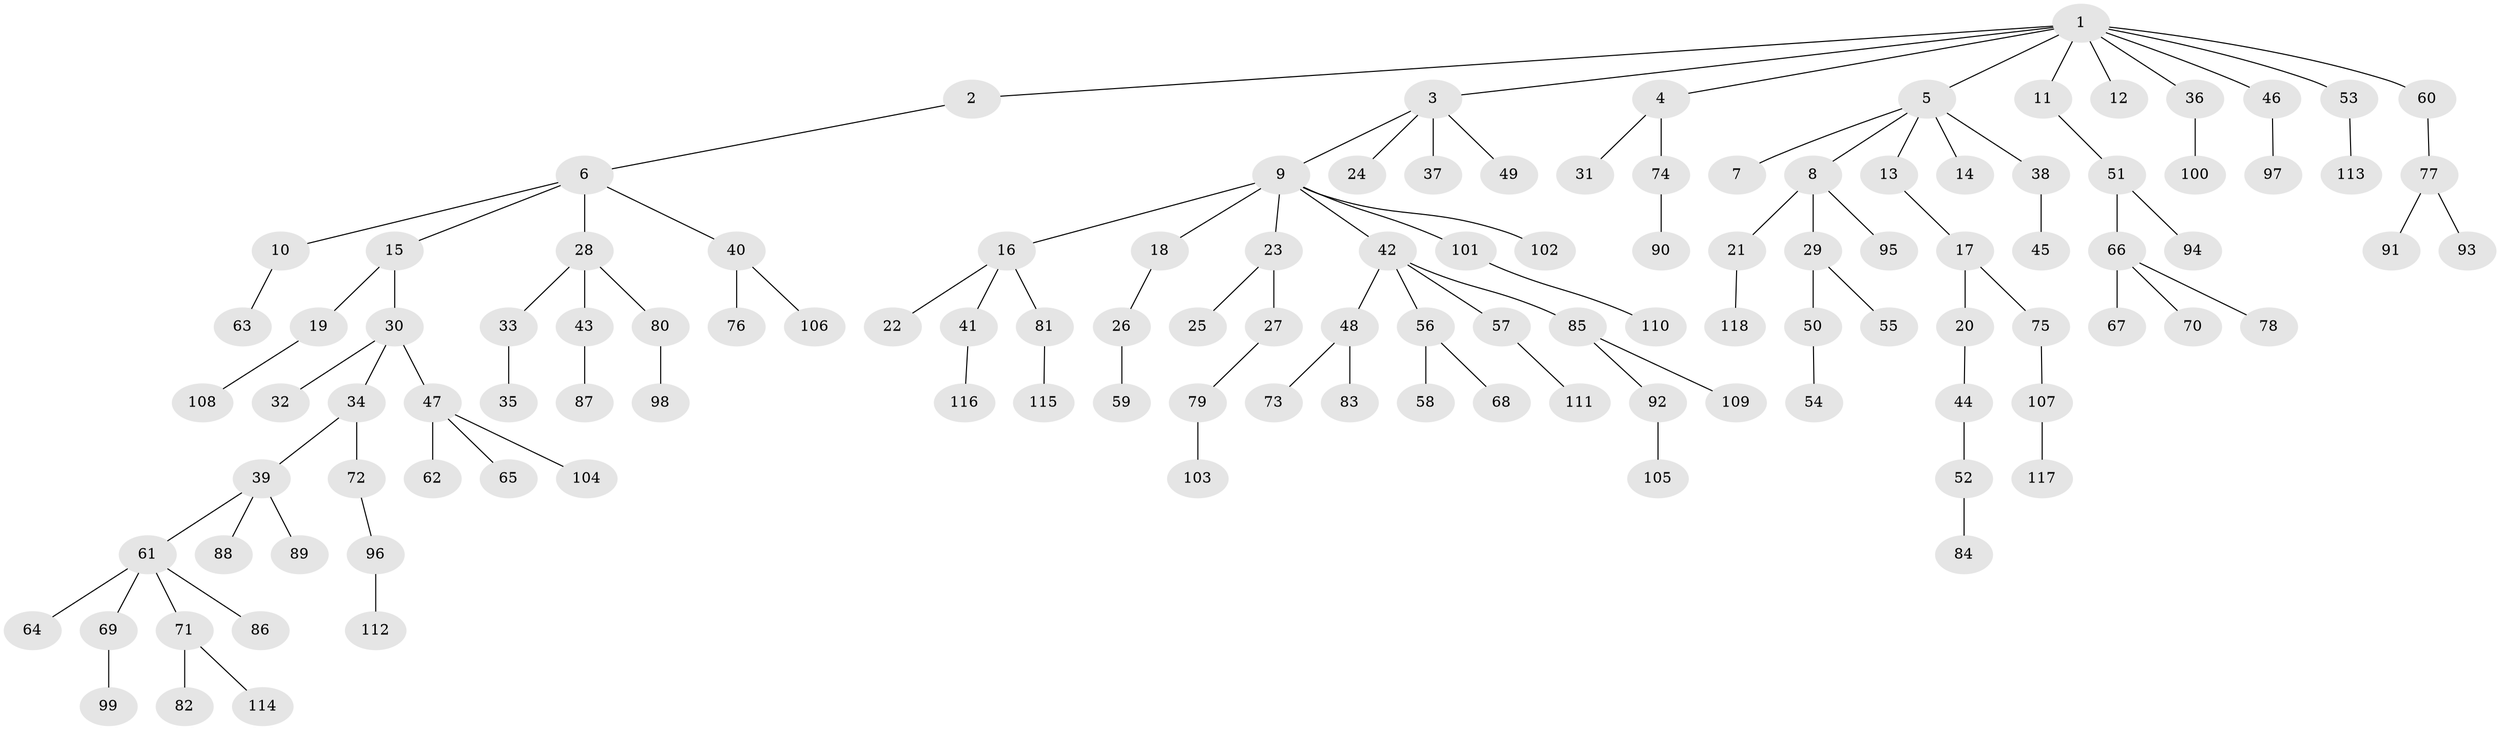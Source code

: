 // coarse degree distribution, {10: 0.024390243902439025, 2: 0.1951219512195122, 4: 0.036585365853658534, 8: 0.012195121951219513, 5: 0.012195121951219513, 1: 0.5609756097560976, 3: 0.15853658536585366}
// Generated by graph-tools (version 1.1) at 2025/52/02/27/25 19:52:09]
// undirected, 118 vertices, 117 edges
graph export_dot {
graph [start="1"]
  node [color=gray90,style=filled];
  1;
  2;
  3;
  4;
  5;
  6;
  7;
  8;
  9;
  10;
  11;
  12;
  13;
  14;
  15;
  16;
  17;
  18;
  19;
  20;
  21;
  22;
  23;
  24;
  25;
  26;
  27;
  28;
  29;
  30;
  31;
  32;
  33;
  34;
  35;
  36;
  37;
  38;
  39;
  40;
  41;
  42;
  43;
  44;
  45;
  46;
  47;
  48;
  49;
  50;
  51;
  52;
  53;
  54;
  55;
  56;
  57;
  58;
  59;
  60;
  61;
  62;
  63;
  64;
  65;
  66;
  67;
  68;
  69;
  70;
  71;
  72;
  73;
  74;
  75;
  76;
  77;
  78;
  79;
  80;
  81;
  82;
  83;
  84;
  85;
  86;
  87;
  88;
  89;
  90;
  91;
  92;
  93;
  94;
  95;
  96;
  97;
  98;
  99;
  100;
  101;
  102;
  103;
  104;
  105;
  106;
  107;
  108;
  109;
  110;
  111;
  112;
  113;
  114;
  115;
  116;
  117;
  118;
  1 -- 2;
  1 -- 3;
  1 -- 4;
  1 -- 5;
  1 -- 11;
  1 -- 12;
  1 -- 36;
  1 -- 46;
  1 -- 53;
  1 -- 60;
  2 -- 6;
  3 -- 9;
  3 -- 24;
  3 -- 37;
  3 -- 49;
  4 -- 31;
  4 -- 74;
  5 -- 7;
  5 -- 8;
  5 -- 13;
  5 -- 14;
  5 -- 38;
  6 -- 10;
  6 -- 15;
  6 -- 28;
  6 -- 40;
  8 -- 21;
  8 -- 29;
  8 -- 95;
  9 -- 16;
  9 -- 18;
  9 -- 23;
  9 -- 42;
  9 -- 101;
  9 -- 102;
  10 -- 63;
  11 -- 51;
  13 -- 17;
  15 -- 19;
  15 -- 30;
  16 -- 22;
  16 -- 41;
  16 -- 81;
  17 -- 20;
  17 -- 75;
  18 -- 26;
  19 -- 108;
  20 -- 44;
  21 -- 118;
  23 -- 25;
  23 -- 27;
  26 -- 59;
  27 -- 79;
  28 -- 33;
  28 -- 43;
  28 -- 80;
  29 -- 50;
  29 -- 55;
  30 -- 32;
  30 -- 34;
  30 -- 47;
  33 -- 35;
  34 -- 39;
  34 -- 72;
  36 -- 100;
  38 -- 45;
  39 -- 61;
  39 -- 88;
  39 -- 89;
  40 -- 76;
  40 -- 106;
  41 -- 116;
  42 -- 48;
  42 -- 56;
  42 -- 57;
  42 -- 85;
  43 -- 87;
  44 -- 52;
  46 -- 97;
  47 -- 62;
  47 -- 65;
  47 -- 104;
  48 -- 73;
  48 -- 83;
  50 -- 54;
  51 -- 66;
  51 -- 94;
  52 -- 84;
  53 -- 113;
  56 -- 58;
  56 -- 68;
  57 -- 111;
  60 -- 77;
  61 -- 64;
  61 -- 69;
  61 -- 71;
  61 -- 86;
  66 -- 67;
  66 -- 70;
  66 -- 78;
  69 -- 99;
  71 -- 82;
  71 -- 114;
  72 -- 96;
  74 -- 90;
  75 -- 107;
  77 -- 91;
  77 -- 93;
  79 -- 103;
  80 -- 98;
  81 -- 115;
  85 -- 92;
  85 -- 109;
  92 -- 105;
  96 -- 112;
  101 -- 110;
  107 -- 117;
}
